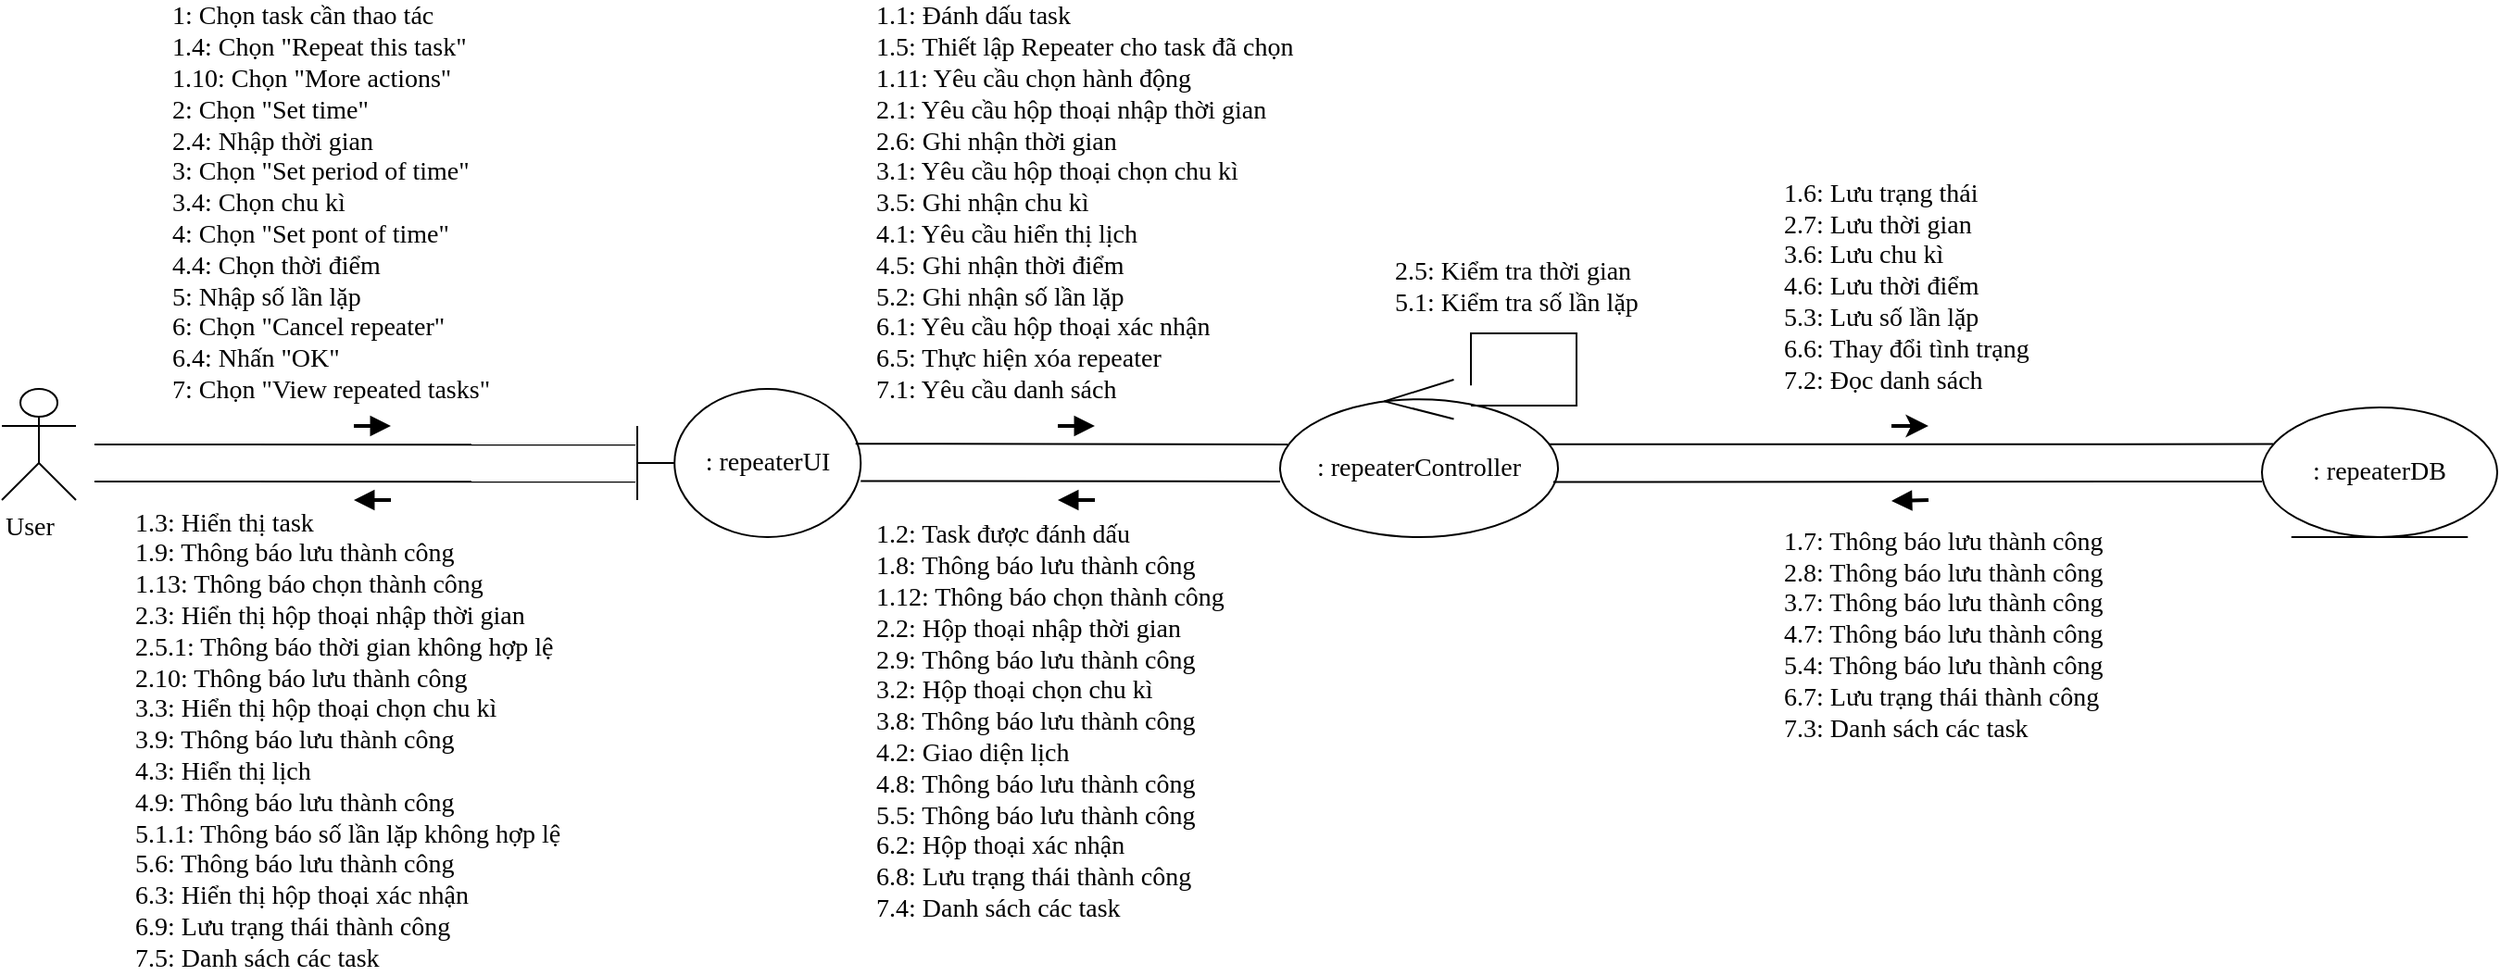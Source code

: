 <mxfile version="13.10.0" type="device"><diagram id="NhRkmCP1YCBr0dCd8JPj" name="Page-1"><mxGraphModel dx="868" dy="450" grid="1" gridSize="10" guides="1" tooltips="1" connect="1" arrows="1" fold="1" page="1" pageScale="1" pageWidth="827" pageHeight="1169" math="0" shadow="0"><root><mxCell id="0"/><mxCell id="1" parent="0"/><mxCell id="ngh1sYZF4bFNK_jg1hvR-4" value="User" style="shape=umlActor;verticalLabelPosition=bottom;verticalAlign=top;html=1;fontFamily=Verdana;fontSize=14;align=left;" parent="1" vertex="1"><mxGeometry x="10" y="230" width="40" height="60" as="geometry"/></mxCell><mxCell id="ngh1sYZF4bFNK_jg1hvR-5" value=": repeaterUI" style="shape=umlBoundary;whiteSpace=wrap;html=1;fontFamily=Verdana;fontSize=14;align=center;" parent="1" vertex="1"><mxGeometry x="353" y="230" width="120.62" height="80" as="geometry"/></mxCell><mxCell id="ngh1sYZF4bFNK_jg1hvR-9" value="" style="endArrow=block;html=1;fontFamily=Verdana;fontSize=14;endFill=1;strokeWidth=2;align=left;" parent="1" edge="1"><mxGeometry width="50" height="50" relative="1" as="geometry"><mxPoint x="200" y="250" as="sourcePoint"/><mxPoint x="220" y="250" as="targetPoint"/></mxGeometry></mxCell><mxCell id="ngh1sYZF4bFNK_jg1hvR-26" value=": repeaterController" style="ellipse;shape=umlControl;whiteSpace=wrap;html=1;fontFamily=Verdana;fontSize=14;align=center;" parent="1" vertex="1"><mxGeometry x="700" y="225" width="150" height="85" as="geometry"/></mxCell><mxCell id="ngh1sYZF4bFNK_jg1hvR-28" value="" style="endArrow=block;html=1;fontFamily=Verdana;fontSize=14;endFill=1;strokeWidth=2;align=left;" parent="1" edge="1"><mxGeometry width="50" height="50" relative="1" as="geometry"><mxPoint x="580" y="250" as="sourcePoint"/><mxPoint x="600" y="250" as="targetPoint"/></mxGeometry></mxCell><mxCell id="ngh1sYZF4bFNK_jg1hvR-43" value="" style="endArrow=block;html=1;fontFamily=Verdana;fontSize=14;endFill=1;strokeWidth=2;align=left;" parent="1" edge="1"><mxGeometry width="50" height="50" relative="1" as="geometry"><mxPoint x="1050" y="290" as="sourcePoint"/><mxPoint x="1030" y="290.5" as="targetPoint"/></mxGeometry></mxCell><mxCell id="ngh1sYZF4bFNK_jg1hvR-53" value=": repeaterDB" style="ellipse;shape=umlEntity;whiteSpace=wrap;html=1;fontFamily=Verdana;fontSize=14;align=center;" parent="1" vertex="1"><mxGeometry x="1230" y="240" width="127" height="70" as="geometry"/></mxCell><mxCell id="ngh1sYZF4bFNK_jg1hvR-56" value="" style="endArrow=classic;html=1;strokeWidth=2;fontFamily=Verdana;fontSize=14;align=left;" parent="1" edge="1"><mxGeometry width="50" height="50" relative="1" as="geometry"><mxPoint x="1030" y="250" as="sourcePoint"/><mxPoint x="1050" y="250" as="targetPoint"/></mxGeometry></mxCell><mxCell id="ngh1sYZF4bFNK_jg1hvR-66" value="" style="endArrow=none;html=1;strokeWidth=1;fontFamily=Verdana;fontSize=14;exitX=0.977;exitY=0.37;exitDx=0;exitDy=0;exitPerimeter=0;align=left;entryX=0.028;entryY=0.412;entryDx=0;entryDy=0;entryPerimeter=0;" parent="1" source="ngh1sYZF4bFNK_jg1hvR-5" target="ngh1sYZF4bFNK_jg1hvR-26" edge="1"><mxGeometry width="50" height="50" relative="1" as="geometry"><mxPoint x="480" y="500" as="sourcePoint"/><mxPoint x="710" y="510" as="targetPoint"/></mxGeometry></mxCell><mxCell id="ngh1sYZF4bFNK_jg1hvR-71" value="&lt;span style=&quot;background-color: rgb(255 , 255 , 255)&quot;&gt;1: Chọn task cần thao tác&lt;br&gt;&lt;/span&gt;&lt;span style=&quot;background-color: rgb(255 , 255 , 255)&quot;&gt;1.4: Chọn &quot;Repeat this task&quot;&lt;/span&gt;&lt;span style=&quot;background-color: rgb(255 , 255 , 255)&quot;&gt;&lt;br&gt;&lt;/span&gt;&lt;span style=&quot;background-color: rgb(255 , 255 , 255)&quot;&gt;1.10: Chọn &quot;More actions&quot;&lt;/span&gt;&lt;span style=&quot;background-color: rgb(255 , 255 , 255)&quot;&gt;&lt;br&gt;&lt;/span&gt;&lt;span style=&quot;background-color: rgb(255 , 255 , 255)&quot;&gt;2: Chọn &quot;Set time&quot;&lt;/span&gt;&lt;br&gt;&lt;span style=&quot;background-color: rgb(255 , 255 , 255)&quot;&gt;2.4: Nhập thời gian&lt;/span&gt;&lt;span style=&quot;background-color: rgb(255 , 255 , 255)&quot;&gt;&lt;br&gt;&lt;/span&gt;&lt;span style=&quot;background-color: rgb(255 , 255 , 255)&quot;&gt;3: Chọn &quot;Set period of time&quot;&lt;/span&gt;&lt;span style=&quot;background-color: rgb(255 , 255 , 255)&quot;&gt;&lt;br&gt;&lt;/span&gt;&lt;span style=&quot;background-color: rgb(255 , 255 , 255)&quot;&gt;3.4: Chọn chu kì&lt;/span&gt;&lt;span style=&quot;background-color: rgb(255 , 255 , 255)&quot;&gt;&lt;br&gt;&lt;/span&gt;&lt;span style=&quot;background-color: rgb(255 , 255 , 255)&quot;&gt;4: Chọn &quot;Set pont of time&quot;&lt;/span&gt;&lt;span style=&quot;background-color: rgb(255 , 255 , 255)&quot;&gt;&lt;br&gt;&lt;/span&gt;&lt;span style=&quot;background-color: rgb(255 , 255 , 255)&quot;&gt;4.4: Chọn thời điểm&lt;/span&gt;&lt;span style=&quot;background-color: rgb(255 , 255 , 255)&quot;&gt;&lt;br&gt;&lt;/span&gt;&lt;span style=&quot;background-color: rgb(255 , 255 , 255)&quot;&gt;5: Nhập số lần lặp&lt;/span&gt;&lt;span style=&quot;background-color: rgb(255 , 255 , 255)&quot;&gt;&lt;br&gt;&lt;/span&gt;&lt;span style=&quot;background-color: rgb(255 , 255 , 255)&quot;&gt;6: Chọn &quot;Cancel repeater&quot;&lt;/span&gt;&lt;span style=&quot;background-color: rgb(255 , 255 , 255)&quot;&gt;&lt;br&gt;&lt;/span&gt;&lt;span style=&quot;background-color: rgb(255 , 255 , 255)&quot;&gt;6.4: Nhấn &quot;OK&quot;&lt;/span&gt;&lt;span style=&quot;background-color: rgb(255 , 255 , 255)&quot;&gt;&lt;br&gt;&lt;/span&gt;&lt;span style=&quot;background-color: rgb(255 , 255 , 255)&quot;&gt;7: Chọn &quot;View repeated tasks&quot;&lt;/span&gt;&lt;span style=&quot;background-color: rgb(255 , 255 , 255)&quot;&gt;&lt;br&gt;&lt;/span&gt;" style="text;html=1;strokeColor=none;fillColor=none;align=left;verticalAlign=middle;whiteSpace=wrap;rounded=0;fontFamily=Verdana;fontSize=14;" parent="1" vertex="1"><mxGeometry x="100" y="20" width="220" height="220" as="geometry"/></mxCell><mxCell id="ngh1sYZF4bFNK_jg1hvR-74" value="" style="endArrow=none;html=1;strokeWidth=1;fontFamily=Verdana;fontSize=14;align=left;entryX=-0.008;entryY=0.377;entryDx=0;entryDy=0;entryPerimeter=0;" parent="1" target="ngh1sYZF4bFNK_jg1hvR-5" edge="1"><mxGeometry width="50" height="50" relative="1" as="geometry"><mxPoint x="60" y="260" as="sourcePoint"/><mxPoint x="330" y="260" as="targetPoint"/></mxGeometry></mxCell><mxCell id="ngh1sYZF4bFNK_jg1hvR-75" value="&lt;span style=&quot;text-align: center ; background-color: rgb(255 , 255 , 255)&quot;&gt;1.1: Đánh dấu task&lt;br&gt;&lt;/span&gt;&lt;span style=&quot;text-align: center ; background-color: rgb(255 , 255 , 255)&quot;&gt;1.5: Thiết lập Repeater cho task đã chọn&lt;br&gt;&lt;/span&gt;&lt;span style=&quot;text-align: center ; background-color: rgb(255 , 255 , 255)&quot;&gt;1.11: Yêu cầu chọn hành động&lt;/span&gt;&lt;br&gt;&lt;span style=&quot;text-align: center ; background-color: rgb(255 , 255 , 255)&quot;&gt;2.1: Yêu cầu hộp thoại nhập thời gian&lt;br&gt;&lt;/span&gt;&lt;span style=&quot;text-align: center ; background-color: rgb(255 , 255 , 255)&quot;&gt;2.6: Ghi nhận thời gian&lt;/span&gt;&lt;br&gt;&lt;span style=&quot;text-align: center ; background-color: rgb(255 , 255 , 255)&quot;&gt;3.1: Yêu cầu hộp thoại chọn chu kì&lt;/span&gt;&lt;br&gt;&lt;span style=&quot;text-align: center ; background-color: rgb(255 , 255 , 255)&quot;&gt;3.5: Ghi nhận chu kì&lt;/span&gt;&lt;span style=&quot;background-color: rgb(255 , 255 , 255)&quot;&gt;&lt;br&gt;&lt;/span&gt;&lt;span style=&quot;text-align: center ; background-color: rgb(255 , 255 , 255)&quot;&gt;4.1: Yêu cầu hiển thị lịch&lt;/span&gt;&lt;span style=&quot;background-color: rgb(255 , 255 , 255)&quot;&gt;&lt;br&gt;&lt;/span&gt;&lt;span style=&quot;text-align: center ; background-color: rgb(255 , 255 , 255)&quot;&gt;4.5: Ghi nhận thời điểm&lt;/span&gt;&lt;span style=&quot;background-color: rgb(255 , 255 , 255)&quot;&gt;&lt;br&gt;&lt;/span&gt;&lt;span style=&quot;text-align: center ; background-color: rgb(255 , 255 , 255)&quot;&gt;5.2: Ghi nhận số lần lặp&lt;/span&gt;&lt;span style=&quot;background-color: rgb(255 , 255 , 255)&quot;&gt;&lt;br&gt;&lt;/span&gt;&lt;span style=&quot;text-align: center ; background-color: rgb(255 , 255 , 255)&quot;&gt;6.1: Yêu cầu hộp thoại xác nhận&lt;/span&gt;&lt;span style=&quot;background-color: rgb(255 , 255 , 255)&quot;&gt;&lt;br&gt;&lt;/span&gt;&lt;span style=&quot;text-align: center ; background-color: rgb(255 , 255 , 255)&quot;&gt;6.5: Thực hiện xóa repeater&lt;/span&gt;&lt;span style=&quot;background-color: rgb(255 , 255 , 255)&quot;&gt;&lt;br&gt;&lt;/span&gt;&lt;span style=&quot;text-align: center ; background-color: rgb(255 , 255 , 255)&quot;&gt;7.1: Yêu cầu danh sách&lt;/span&gt;&lt;span style=&quot;background-color: rgb(255 , 255 , 255)&quot;&gt;&lt;br&gt;&lt;/span&gt;" style="text;html=1;strokeColor=none;fillColor=none;align=left;verticalAlign=middle;whiteSpace=wrap;rounded=0;fontFamily=Verdana;fontSize=14;" parent="1" vertex="1"><mxGeometry x="480" y="20" width="300" height="220" as="geometry"/></mxCell><mxCell id="ngh1sYZF4bFNK_jg1hvR-76" value="&lt;span style=&quot;text-align: center ; background-color: rgb(255 , 255 , 255)&quot;&gt;1.7: Thông báo lưu thành công&lt;br&gt;&lt;/span&gt;&lt;span style=&quot;text-align: center ; background-color: rgb(255 , 255 , 255)&quot;&gt;2.8: Thông báo lưu thành công&lt;/span&gt;&lt;span style=&quot;background-color: rgb(255 , 255 , 255)&quot;&gt;&lt;br&gt;&lt;/span&gt;&lt;span style=&quot;text-align: center ; background-color: rgb(255 , 255 , 255)&quot;&gt;3.7: Thông báo lưu thành công&lt;/span&gt;&lt;span style=&quot;background-color: rgb(255 , 255 , 255)&quot;&gt;&lt;br&gt;&lt;/span&gt;&lt;span style=&quot;text-align: center ; background-color: rgb(255 , 255 , 255)&quot;&gt;4.7: Thông báo lưu thành công&lt;/span&gt;&lt;span style=&quot;background-color: rgb(255 , 255 , 255)&quot;&gt;&lt;br&gt;&lt;/span&gt;&lt;span style=&quot;text-align: center ; background-color: rgb(255 , 255 , 255)&quot;&gt;5.4: Thông báo lưu thành công&lt;/span&gt;&lt;span style=&quot;background-color: rgb(255 , 255 , 255)&quot;&gt;&lt;br&gt;&lt;/span&gt;&lt;span style=&quot;text-align: center ; background-color: rgb(255 , 255 , 255)&quot;&gt;6.7:&amp;nbsp;&lt;/span&gt;&lt;span style=&quot;text-align: center ; background-color: rgb(255 , 255 , 255)&quot;&gt;Lưu trạng thái thành công&lt;/span&gt;&lt;span style=&quot;background-color: rgb(255 , 255 , 255)&quot;&gt;&lt;br&gt;&lt;/span&gt;&lt;span style=&quot;text-align: center ; background-color: rgb(255 , 255 , 255)&quot;&gt;7.3: Danh sách các task&lt;/span&gt;&lt;span style=&quot;background-color: rgb(255 , 255 , 255)&quot;&gt;&lt;br&gt;&lt;/span&gt;" style="text;html=1;strokeColor=none;fillColor=none;align=left;verticalAlign=middle;whiteSpace=wrap;rounded=0;fontFamily=Verdana;fontSize=14;" parent="1" vertex="1"><mxGeometry x="970" y="300" width="230" height="125" as="geometry"/></mxCell><mxCell id="ngh1sYZF4bFNK_jg1hvR-79" value="" style="endArrow=block;html=1;fontFamily=Verdana;fontSize=14;endFill=1;strokeWidth=2;align=left;" parent="1" edge="1"><mxGeometry width="50" height="50" relative="1" as="geometry"><mxPoint x="600" y="290" as="sourcePoint"/><mxPoint x="580" y="290" as="targetPoint"/></mxGeometry></mxCell><mxCell id="ngh1sYZF4bFNK_jg1hvR-80" value="&lt;span style=&quot;text-align: center ; background-color: rgb(255 , 255 , 255)&quot;&gt;1.2: Task được đánh dấu&lt;br&gt;&lt;/span&gt;&lt;span style=&quot;text-align: center ; background-color: rgb(255 , 255 , 255)&quot;&gt;1.8: Thông báo lưu thành công&lt;br&gt;&lt;/span&gt;&lt;span style=&quot;text-align: center ; background-color: rgb(255 , 255 , 255)&quot;&gt;1.12: Thông báo chọn thành công&lt;br&gt;&lt;/span&gt;&lt;span style=&quot;text-align: center ; background-color: rgb(255 , 255 , 255)&quot;&gt;2.2: Hộp thoại nhập thời gian&lt;br&gt;&lt;/span&gt;&lt;span style=&quot;text-align: center ; background-color: rgb(255 , 255 , 255)&quot;&gt;2.9: Thông báo lưu thành công&lt;br&gt;&lt;/span&gt;&lt;span style=&quot;text-align: center ; background-color: rgb(255 , 255 , 255)&quot;&gt;3.2: Hộp thoại chọn chu kì&lt;br&gt;&lt;/span&gt;&lt;span style=&quot;text-align: center ; background-color: rgb(255 , 255 , 255)&quot;&gt;3.8: Thông báo lưu thành công&lt;br&gt;&lt;/span&gt;&lt;span style=&quot;text-align: center ; background-color: rgb(255 , 255 , 255)&quot;&gt;4.2: Giao diện lịch&lt;br&gt;&lt;/span&gt;&lt;span style=&quot;text-align: center ; background-color: rgb(255 , 255 , 255)&quot;&gt;4.8: Thông báo lưu thành công&lt;/span&gt;&lt;span style=&quot;background-color: rgb(255 , 255 , 255)&quot;&gt;&lt;br&gt;&lt;/span&gt;&lt;span style=&quot;text-align: center ; background-color: rgb(255 , 255 , 255)&quot;&gt;5.5: Thông báo lưu thành công&lt;br&gt;&lt;/span&gt;&lt;span style=&quot;text-align: center ; background-color: rgb(255 , 255 , 255)&quot;&gt;6.2: Hộp thoại xác nhận&lt;br&gt;&lt;/span&gt;&lt;span style=&quot;text-align: center ; background-color: rgb(255 , 255 , 255)&quot;&gt;6.8:&amp;nbsp;&lt;/span&gt;&lt;span style=&quot;text-align: center ; background-color: rgb(255 , 255 , 255)&quot;&gt;Lưu trạng thái thành công&lt;/span&gt;&lt;span style=&quot;text-align: center ; background-color: rgb(255 , 255 , 255)&quot;&gt;&lt;br&gt;&lt;/span&gt;&lt;span style=&quot;text-align: center ; background-color: rgb(255 , 255 , 255)&quot;&gt;7.4: Danh sách các task&lt;/span&gt;&lt;span style=&quot;background-color: rgb(255 , 255 , 255)&quot;&gt;&lt;br&gt;&lt;/span&gt;" style="text;html=1;strokeColor=none;fillColor=none;align=left;verticalAlign=middle;whiteSpace=wrap;rounded=0;fontFamily=Verdana;fontSize=14;" parent="1" vertex="1"><mxGeometry x="480" y="305" width="250" height="210" as="geometry"/></mxCell><mxCell id="ngh1sYZF4bFNK_jg1hvR-84" style="edgeStyle=orthogonalEdgeStyle;rounded=0;orthogonalLoop=1;jettySize=auto;html=1;entryX=0.687;entryY=0.165;entryDx=0;entryDy=0;entryPerimeter=0;endArrow=none;endFill=0;strokeWidth=1;fontFamily=Verdana;fontSize=14;align=left;" parent="1" source="ngh1sYZF4bFNK_jg1hvR-26" target="ngh1sYZF4bFNK_jg1hvR-26" edge="1"><mxGeometry relative="1" as="geometry"><Array as="points"><mxPoint x="803" y="200"/><mxPoint x="860" y="200"/><mxPoint x="860" y="239"/></Array></mxGeometry></mxCell><mxCell id="vZcTAne3QMNJ3UReskPc-3" value="" style="endArrow=block;html=1;fontFamily=Verdana;fontSize=14;endFill=1;strokeWidth=2;align=left;" parent="1" edge="1"><mxGeometry width="50" height="50" relative="1" as="geometry"><mxPoint x="220" y="290" as="sourcePoint"/><mxPoint x="200" y="290" as="targetPoint"/></mxGeometry></mxCell><mxCell id="TQ5LVrCwBvOXrEkxuDJW-1" value="" style="endArrow=none;html=1;align=left;fontFamily=Verdana;entryX=0.048;entryY=0.283;entryDx=0;entryDy=0;entryPerimeter=0;exitX=0.967;exitY=0.41;exitDx=0;exitDy=0;exitPerimeter=0;" parent="1" edge="1" target="ngh1sYZF4bFNK_jg1hvR-53" source="ngh1sYZF4bFNK_jg1hvR-26"><mxGeometry width="50" height="50" relative="1" as="geometry"><mxPoint x="850" y="260" as="sourcePoint"/><mxPoint x="1040" y="240" as="targetPoint"/></mxGeometry></mxCell><mxCell id="TQ5LVrCwBvOXrEkxuDJW-4" value="&lt;span style=&quot;background-color: rgb(255 , 255 , 255)&quot;&gt;1.3: Hiển thị task&lt;br&gt;&lt;/span&gt;&lt;span style=&quot;background-color: rgb(255 , 255 , 255)&quot;&gt;1.9: Thông báo lưu thành công&lt;br&gt;&lt;/span&gt;&lt;span style=&quot;background-color: rgb(255 , 255 , 255)&quot;&gt;1.13: Thông báo chọn thành công&lt;br&gt;&lt;/span&gt;&lt;span style=&quot;background-color: rgb(255 , 255 , 255)&quot;&gt;2.3: Hiển thị hộp thoại nhập thời gian&lt;br&gt;&lt;/span&gt;&lt;span style=&quot;background-color: rgb(255 , 255 , 255)&quot;&gt;2.5.1: Thông báo thời gian không hợp lệ&lt;br&gt;&lt;/span&gt;&lt;span style=&quot;background-color: rgb(255 , 255 , 255)&quot;&gt;2.10: Thông báo lưu thành công&lt;br&gt;&lt;/span&gt;&lt;span style=&quot;background-color: rgb(255 , 255 , 255)&quot;&gt;3.3: Hiển thị hộp thoại chọn chu kì&lt;br&gt;&lt;/span&gt;&lt;span style=&quot;background-color: rgb(255 , 255 , 255)&quot;&gt;3.9: Thông báo lưu thành công&lt;br&gt;&lt;/span&gt;&lt;span style=&quot;background-color: rgb(255 , 255 , 255)&quot;&gt;4.3: Hiển thị lịch&lt;br&gt;&lt;/span&gt;&lt;span style=&quot;background-color: rgb(255 , 255 , 255)&quot;&gt;4.9: Thông báo lưu thành công&lt;br&gt;&lt;/span&gt;&lt;span style=&quot;background-color: rgb(255 , 255 , 255)&quot;&gt;5.1.1: Thông báo số lần lặp không hợp lệ&lt;br&gt;&lt;/span&gt;&lt;span style=&quot;text-align: center ; background-color: rgb(255 , 255 , 255)&quot;&gt;5.6: Thông báo lưu thành công&lt;br&gt;&lt;/span&gt;&lt;span style=&quot;text-align: center ; background-color: rgb(255 , 255 , 255)&quot;&gt;6.3: Hiển thị hộp thoại xác nhận&lt;br&gt;&lt;/span&gt;&lt;span style=&quot;text-align: center ; background-color: rgb(255 , 255 , 255)&quot;&gt;6.9:&amp;nbsp;&lt;/span&gt;&lt;span style=&quot;text-align: center ; background-color: rgb(255 , 255 , 255)&quot;&gt;Lưu trạng thái thành công&lt;br&gt;&lt;/span&gt;&lt;span style=&quot;text-align: center ; background-color: rgb(255 , 255 , 255)&quot;&gt;7.5: Danh sách các task&lt;/span&gt;&lt;span style=&quot;background-color: rgb(255 , 255 , 255)&quot;&gt;&lt;br&gt;&lt;/span&gt;" style="text;html=1;strokeColor=none;fillColor=none;align=left;verticalAlign=middle;whiteSpace=wrap;rounded=0;fontFamily=Verdana;fontSize=14;" parent="1" vertex="1"><mxGeometry x="80" y="300" width="300" height="240" as="geometry"/></mxCell><mxCell id="TaZ9H-_iTd8YumRp_kfV-1" value="2.5: Kiểm tra thời gian&lt;br&gt;5.1: Kiểm tra số lần lặp" style="text;html=1;strokeColor=none;fillColor=none;align=left;verticalAlign=middle;whiteSpace=wrap;rounded=0;fontFamily=Verdana;fontSize=14;" parent="1" vertex="1"><mxGeometry x="760" y="160" width="180" height="30" as="geometry"/></mxCell><mxCell id="hE0foehOgkCIT5kXbGiW-3" value="" style="endArrow=none;html=1;strokeWidth=1;fontFamily=Verdana;fontSize=14;align=left;entryX=-0.008;entryY=0.627;entryDx=0;entryDy=0;entryPerimeter=0;" edge="1" parent="1" target="ngh1sYZF4bFNK_jg1hvR-5"><mxGeometry width="50" height="50" relative="1" as="geometry"><mxPoint x="60" y="280" as="sourcePoint"/><mxPoint x="340" y="280" as="targetPoint"/></mxGeometry></mxCell><mxCell id="hE0foehOgkCIT5kXbGiW-4" value="" style="endArrow=none;html=1;strokeWidth=1;fontFamily=Verdana;fontSize=14;exitX=0.977;exitY=0.37;exitDx=0;exitDy=0;exitPerimeter=0;align=left;entryX=0;entryY=0.529;entryDx=0;entryDy=0;entryPerimeter=0;" edge="1" parent="1"><mxGeometry width="50" height="50" relative="1" as="geometry"><mxPoint x="473.616" y="279.71" as="sourcePoint"/><mxPoint x="700" y="279.965" as="targetPoint"/></mxGeometry></mxCell><mxCell id="hE0foehOgkCIT5kXbGiW-5" value="" style="endArrow=none;html=1;align=left;fontFamily=Verdana;exitX=0.983;exitY=0.65;exitDx=0;exitDy=0;exitPerimeter=0;" edge="1" parent="1" source="ngh1sYZF4bFNK_jg1hvR-26"><mxGeometry width="50" height="50" relative="1" as="geometry"><mxPoint x="860" y="280" as="sourcePoint"/><mxPoint x="1230" y="280" as="targetPoint"/></mxGeometry></mxCell><mxCell id="hE0foehOgkCIT5kXbGiW-6" value="&lt;span style=&quot;text-align: center ; background-color: rgb(255 , 255 , 255)&quot;&gt;1.6: Lưu trạng thái&lt;br&gt;&lt;/span&gt;&lt;span style=&quot;text-align: center ; background-color: rgb(255 , 255 , 255)&quot;&gt;2.7: Lưu thời gian&lt;br&gt;&lt;/span&gt;&lt;span style=&quot;text-align: center ; background-color: rgb(255 , 255 , 255)&quot;&gt;3.6: Lưu chu kì&lt;br&gt;&lt;/span&gt;&lt;span style=&quot;text-align: center ; background-color: rgb(255 , 255 , 255)&quot;&gt;4.6: Lưu thời điểm&lt;br&gt;&lt;/span&gt;&lt;span style=&quot;text-align: center ; background-color: rgb(255 , 255 , 255)&quot;&gt;5.3: Lưu số lần lặp&lt;br&gt;&lt;/span&gt;&lt;span style=&quot;text-align: center ; background-color: rgb(255 , 255 , 255)&quot;&gt;6.6: Thay đổi tình trạng&lt;br&gt;&lt;/span&gt;&lt;span style=&quot;background-color: rgb(255 , 255 , 255)&quot;&gt;7.2: Đọc danh sách&lt;br&gt;&lt;/span&gt;" style="text;html=1;strokeColor=none;fillColor=none;align=left;verticalAlign=middle;whiteSpace=wrap;rounded=0;fontFamily=Verdana;fontSize=14;" vertex="1" parent="1"><mxGeometry x="970" y="116.25" width="180" height="117.5" as="geometry"/></mxCell></root></mxGraphModel></diagram></mxfile>